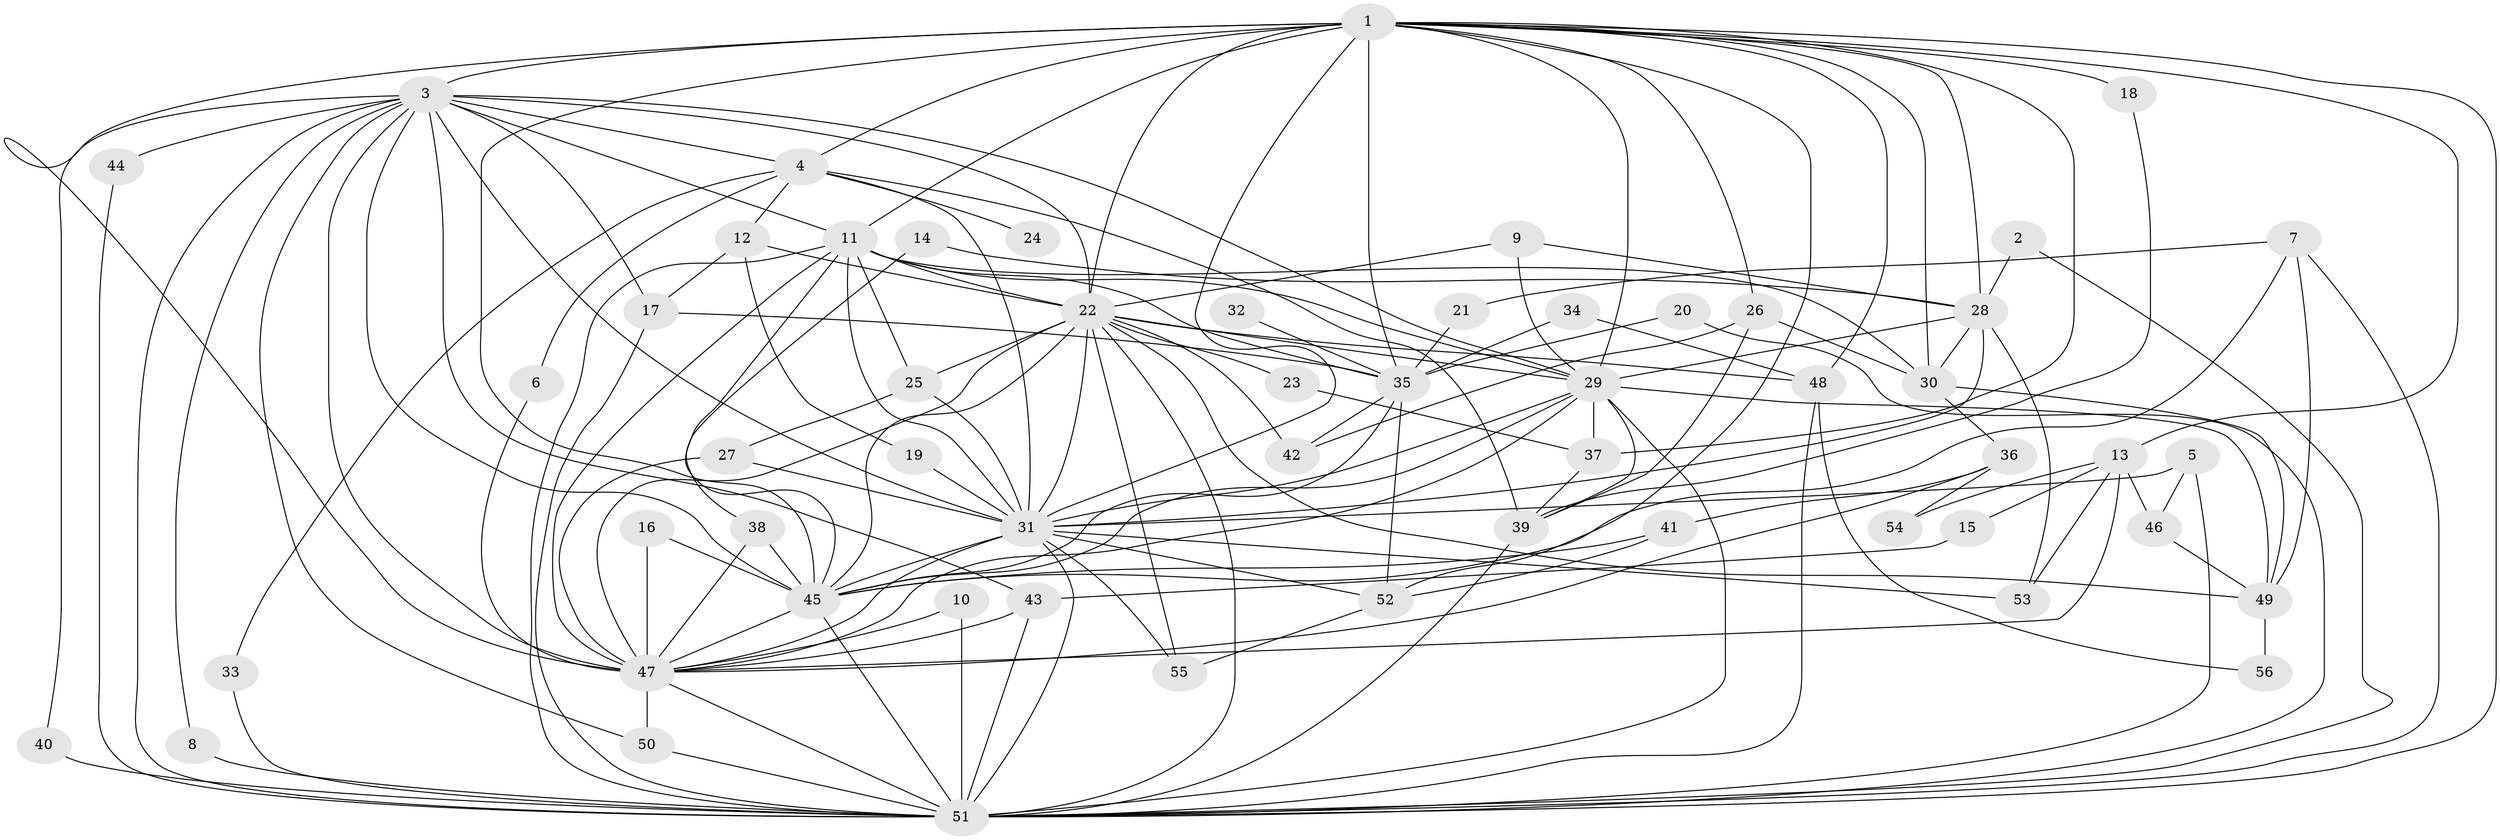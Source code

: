 // original degree distribution, {25: 0.010752688172043012, 14: 0.010752688172043012, 18: 0.03225806451612903, 15: 0.03225806451612903, 19: 0.010752688172043012, 23: 0.010752688172043012, 8: 0.010752688172043012, 6: 0.03225806451612903, 9: 0.010752688172043012, 2: 0.5698924731182796, 12: 0.010752688172043012, 3: 0.12903225806451613, 4: 0.0967741935483871, 7: 0.010752688172043012, 5: 0.021505376344086023}
// Generated by graph-tools (version 1.1) at 2025/36/03/04/25 23:36:23]
// undirected, 56 vertices, 151 edges
graph export_dot {
  node [color=gray90,style=filled];
  1;
  2;
  3;
  4;
  5;
  6;
  7;
  8;
  9;
  10;
  11;
  12;
  13;
  14;
  15;
  16;
  17;
  18;
  19;
  20;
  21;
  22;
  23;
  24;
  25;
  26;
  27;
  28;
  29;
  30;
  31;
  32;
  33;
  34;
  35;
  36;
  37;
  38;
  39;
  40;
  41;
  42;
  43;
  44;
  45;
  46;
  47;
  48;
  49;
  50;
  51;
  52;
  53;
  54;
  55;
  56;
  1 -- 3 [weight=2.0];
  1 -- 4 [weight=1.0];
  1 -- 11 [weight=3.0];
  1 -- 13 [weight=1.0];
  1 -- 18 [weight=2.0];
  1 -- 22 [weight=2.0];
  1 -- 26 [weight=1.0];
  1 -- 28 [weight=1.0];
  1 -- 29 [weight=3.0];
  1 -- 30 [weight=1.0];
  1 -- 31 [weight=2.0];
  1 -- 35 [weight=2.0];
  1 -- 37 [weight=1.0];
  1 -- 45 [weight=2.0];
  1 -- 47 [weight=3.0];
  1 -- 48 [weight=1.0];
  1 -- 51 [weight=2.0];
  1 -- 52 [weight=1.0];
  2 -- 28 [weight=1.0];
  2 -- 51 [weight=1.0];
  3 -- 4 [weight=1.0];
  3 -- 8 [weight=1.0];
  3 -- 11 [weight=1.0];
  3 -- 17 [weight=1.0];
  3 -- 22 [weight=1.0];
  3 -- 29 [weight=1.0];
  3 -- 31 [weight=2.0];
  3 -- 40 [weight=1.0];
  3 -- 43 [weight=1.0];
  3 -- 44 [weight=1.0];
  3 -- 45 [weight=1.0];
  3 -- 47 [weight=1.0];
  3 -- 50 [weight=1.0];
  3 -- 51 [weight=2.0];
  4 -- 6 [weight=1.0];
  4 -- 12 [weight=1.0];
  4 -- 24 [weight=1.0];
  4 -- 31 [weight=1.0];
  4 -- 33 [weight=1.0];
  4 -- 39 [weight=1.0];
  5 -- 31 [weight=1.0];
  5 -- 46 [weight=1.0];
  5 -- 51 [weight=1.0];
  6 -- 47 [weight=1.0];
  7 -- 21 [weight=1.0];
  7 -- 45 [weight=1.0];
  7 -- 49 [weight=1.0];
  7 -- 51 [weight=1.0];
  8 -- 51 [weight=1.0];
  9 -- 22 [weight=1.0];
  9 -- 28 [weight=1.0];
  9 -- 29 [weight=1.0];
  10 -- 47 [weight=1.0];
  10 -- 51 [weight=1.0];
  11 -- 22 [weight=1.0];
  11 -- 25 [weight=1.0];
  11 -- 29 [weight=1.0];
  11 -- 30 [weight=1.0];
  11 -- 31 [weight=1.0];
  11 -- 35 [weight=1.0];
  11 -- 45 [weight=1.0];
  11 -- 47 [weight=1.0];
  11 -- 51 [weight=2.0];
  12 -- 17 [weight=1.0];
  12 -- 19 [weight=1.0];
  12 -- 22 [weight=1.0];
  13 -- 15 [weight=1.0];
  13 -- 46 [weight=1.0];
  13 -- 47 [weight=2.0];
  13 -- 53 [weight=1.0];
  13 -- 54 [weight=1.0];
  14 -- 28 [weight=1.0];
  14 -- 38 [weight=1.0];
  15 -- 43 [weight=1.0];
  16 -- 45 [weight=1.0];
  16 -- 47 [weight=2.0];
  17 -- 35 [weight=1.0];
  17 -- 51 [weight=1.0];
  18 -- 39 [weight=1.0];
  19 -- 31 [weight=1.0];
  20 -- 35 [weight=1.0];
  20 -- 51 [weight=1.0];
  21 -- 35 [weight=1.0];
  22 -- 23 [weight=1.0];
  22 -- 25 [weight=1.0];
  22 -- 29 [weight=1.0];
  22 -- 31 [weight=1.0];
  22 -- 42 [weight=1.0];
  22 -- 45 [weight=1.0];
  22 -- 47 [weight=2.0];
  22 -- 48 [weight=1.0];
  22 -- 49 [weight=1.0];
  22 -- 51 [weight=1.0];
  22 -- 55 [weight=1.0];
  23 -- 37 [weight=1.0];
  25 -- 27 [weight=1.0];
  25 -- 31 [weight=1.0];
  26 -- 30 [weight=1.0];
  26 -- 39 [weight=1.0];
  26 -- 42 [weight=1.0];
  27 -- 31 [weight=1.0];
  27 -- 47 [weight=1.0];
  28 -- 29 [weight=1.0];
  28 -- 30 [weight=1.0];
  28 -- 31 [weight=1.0];
  28 -- 53 [weight=1.0];
  29 -- 31 [weight=1.0];
  29 -- 37 [weight=1.0];
  29 -- 39 [weight=1.0];
  29 -- 45 [weight=1.0];
  29 -- 47 [weight=1.0];
  29 -- 49 [weight=1.0];
  29 -- 51 [weight=1.0];
  30 -- 36 [weight=1.0];
  30 -- 49 [weight=1.0];
  31 -- 45 [weight=1.0];
  31 -- 47 [weight=1.0];
  31 -- 51 [weight=1.0];
  31 -- 52 [weight=1.0];
  31 -- 53 [weight=1.0];
  31 -- 55 [weight=1.0];
  32 -- 35 [weight=1.0];
  33 -- 51 [weight=1.0];
  34 -- 35 [weight=1.0];
  34 -- 48 [weight=1.0];
  35 -- 42 [weight=1.0];
  35 -- 45 [weight=1.0];
  35 -- 52 [weight=1.0];
  36 -- 41 [weight=1.0];
  36 -- 47 [weight=1.0];
  36 -- 54 [weight=1.0];
  37 -- 39 [weight=1.0];
  38 -- 45 [weight=2.0];
  38 -- 47 [weight=1.0];
  39 -- 51 [weight=1.0];
  40 -- 51 [weight=1.0];
  41 -- 45 [weight=1.0];
  41 -- 52 [weight=1.0];
  43 -- 47 [weight=1.0];
  43 -- 51 [weight=1.0];
  44 -- 51 [weight=1.0];
  45 -- 47 [weight=1.0];
  45 -- 51 [weight=1.0];
  46 -- 49 [weight=1.0];
  47 -- 50 [weight=1.0];
  47 -- 51 [weight=1.0];
  48 -- 51 [weight=1.0];
  48 -- 56 [weight=1.0];
  49 -- 56 [weight=1.0];
  50 -- 51 [weight=1.0];
  52 -- 55 [weight=1.0];
}
